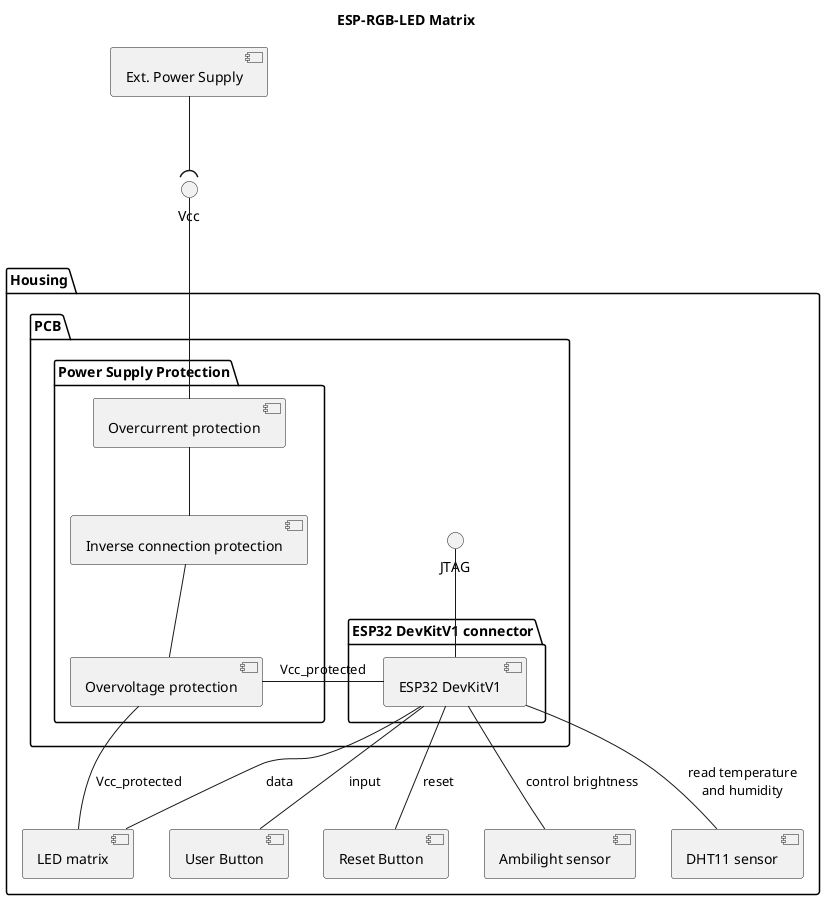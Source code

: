 @startuml system

title ESP-RGB-LED Matrix

component "Ext. Power Supply" as extPowerSupply

interface "Vcc" as iVcc

package "Housing" {

    package "PCB" as pcb {

        package "Power Supply Protection" {

            component "Overcurrent protection" as ocp
            component "Inverse connection protection" as icp
            component "Overvoltage protection" as ovp
        }
        
        package "ESP32 DevKitV1 connector" {
        
            component "ESP32 DevKitV1" as esp32
        }

        interface "JTAG" as iJtag

        esp32 -u- iJtag
    }
    
    component "LED matrix" as ledMatrix
    component "User Button" as userButton
    component "Reset Button" as resetButton
    component "Ambilight sensor" as ambilightSensor
    component "DHT11 sensor" as dht11Sensor
    
}

extPowerSupply --( iVcc
iVcc -- ocp
ocp -- icp
icp -- ovp
ovp -r- esp32: Vcc_protected
ovp -- ledMatrix: Vcc_protected

esp32 -- ledMatrix: data
esp32 -- userButton: input
esp32 -- resetButton: reset
esp32 -- ambilightSensor: control brightness
esp32 -- dht11Sensor: read temperature\nand humidity

@enduml